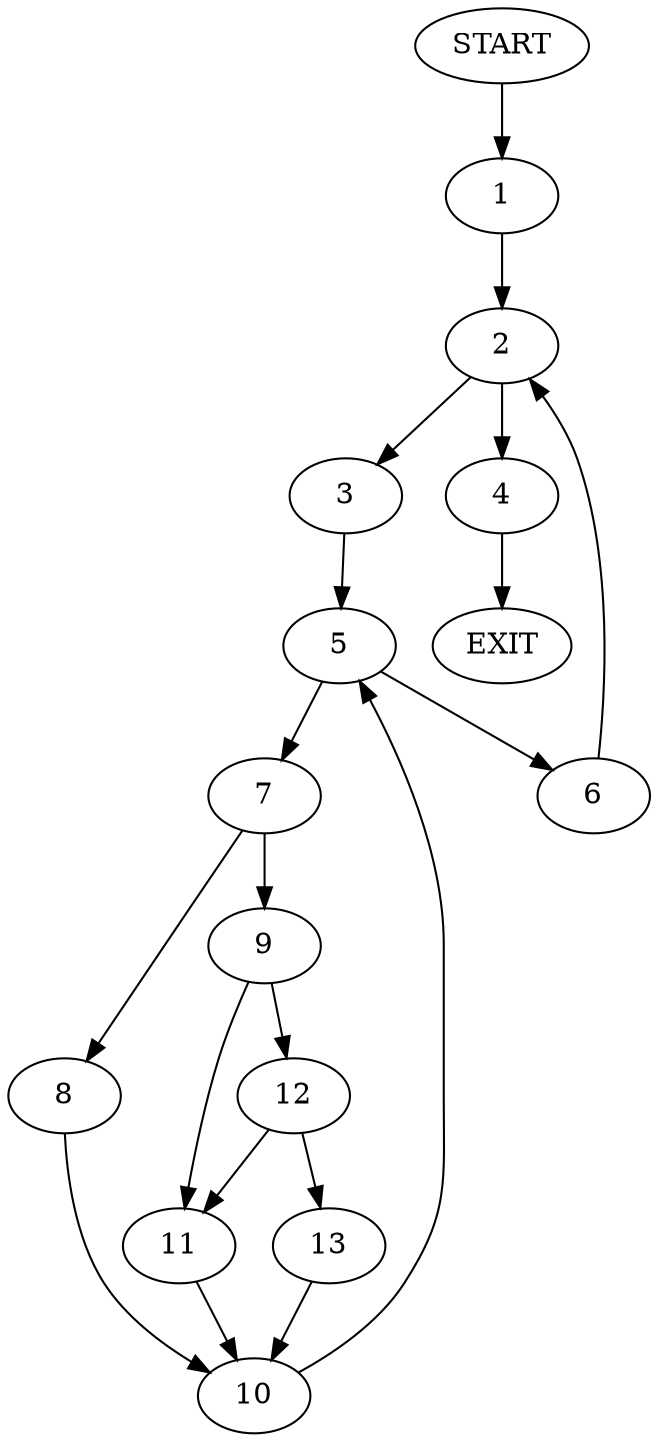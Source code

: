digraph {
0 [label="START"]
14 [label="EXIT"]
0 -> 1
1 -> 2
2 -> 3
2 -> 4
3 -> 5
4 -> 14
5 -> 6
5 -> 7
6 -> 2
7 -> 8
7 -> 9
8 -> 10
9 -> 11
9 -> 12
10 -> 5
11 -> 10
12 -> 11
12 -> 13
13 -> 10
}
